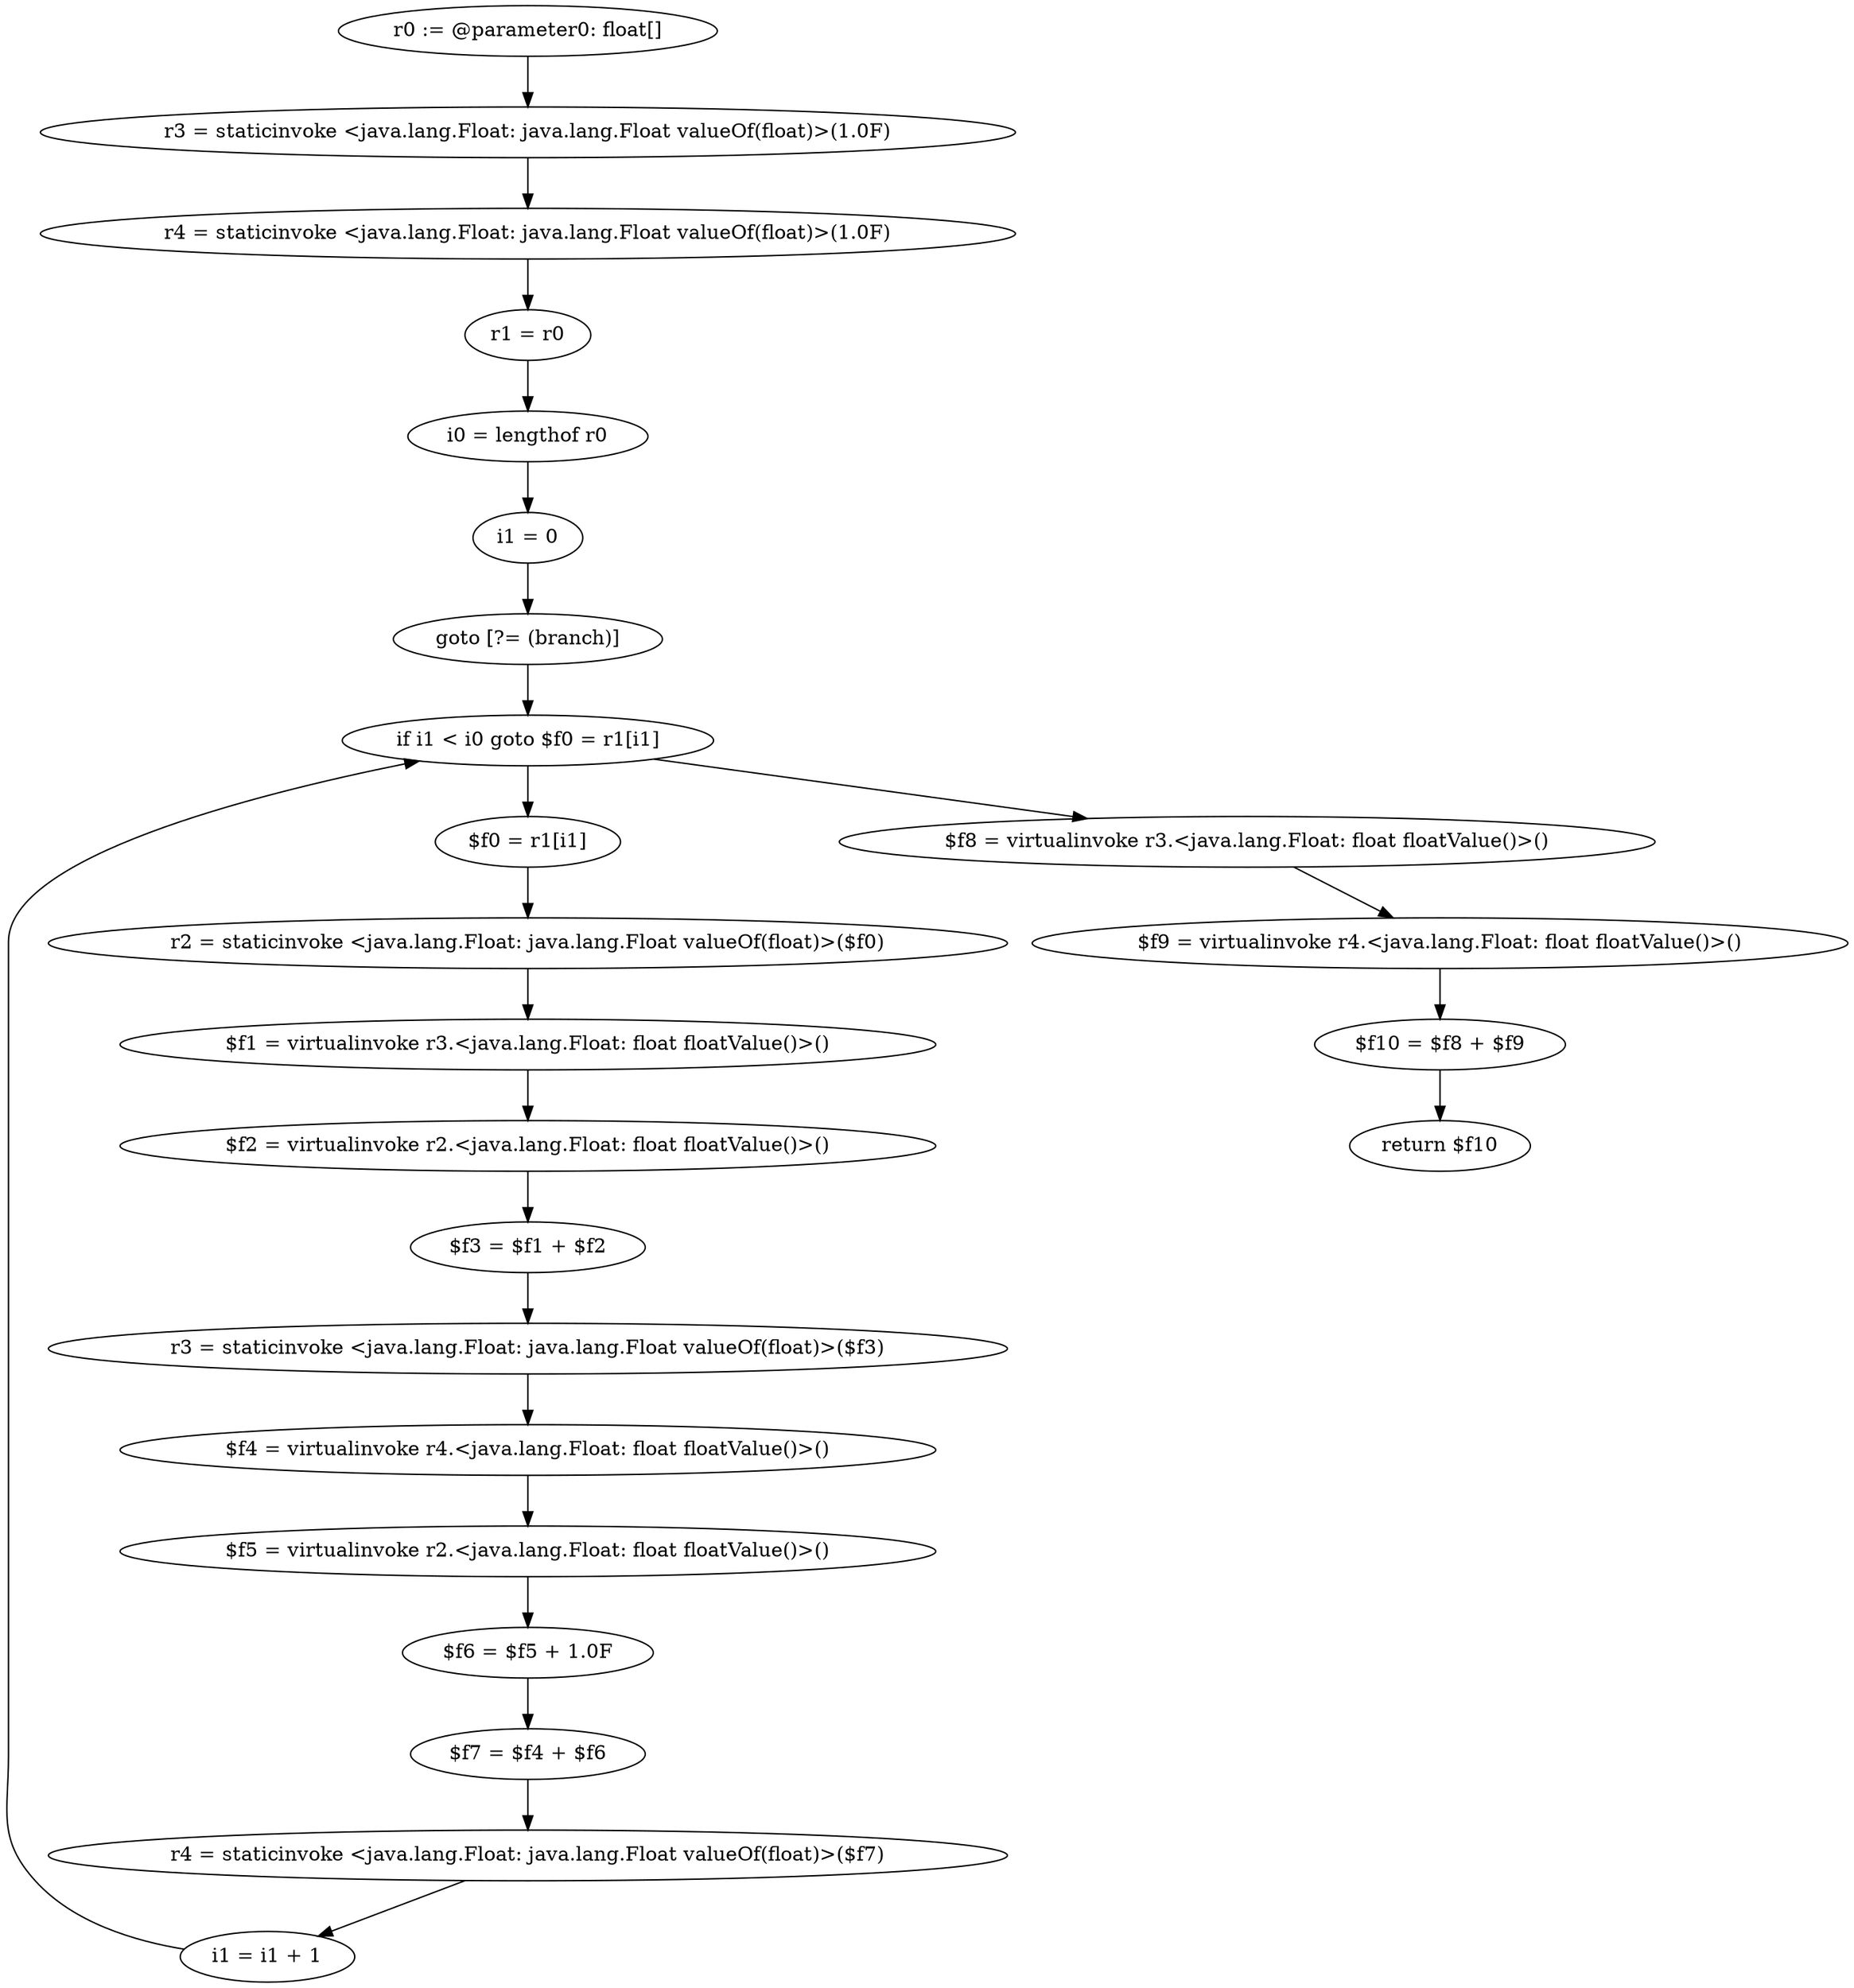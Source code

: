 digraph "unitGraph" {
    "r0 := @parameter0: float[]"
    "r3 = staticinvoke <java.lang.Float: java.lang.Float valueOf(float)>(1.0F)"
    "r4 = staticinvoke <java.lang.Float: java.lang.Float valueOf(float)>(1.0F)"
    "r1 = r0"
    "i0 = lengthof r0"
    "i1 = 0"
    "goto [?= (branch)]"
    "$f0 = r1[i1]"
    "r2 = staticinvoke <java.lang.Float: java.lang.Float valueOf(float)>($f0)"
    "$f1 = virtualinvoke r3.<java.lang.Float: float floatValue()>()"
    "$f2 = virtualinvoke r2.<java.lang.Float: float floatValue()>()"
    "$f3 = $f1 + $f2"
    "r3 = staticinvoke <java.lang.Float: java.lang.Float valueOf(float)>($f3)"
    "$f4 = virtualinvoke r4.<java.lang.Float: float floatValue()>()"
    "$f5 = virtualinvoke r2.<java.lang.Float: float floatValue()>()"
    "$f6 = $f5 + 1.0F"
    "$f7 = $f4 + $f6"
    "r4 = staticinvoke <java.lang.Float: java.lang.Float valueOf(float)>($f7)"
    "i1 = i1 + 1"
    "if i1 < i0 goto $f0 = r1[i1]"
    "$f8 = virtualinvoke r3.<java.lang.Float: float floatValue()>()"
    "$f9 = virtualinvoke r4.<java.lang.Float: float floatValue()>()"
    "$f10 = $f8 + $f9"
    "return $f10"
    "r0 := @parameter0: float[]"->"r3 = staticinvoke <java.lang.Float: java.lang.Float valueOf(float)>(1.0F)";
    "r3 = staticinvoke <java.lang.Float: java.lang.Float valueOf(float)>(1.0F)"->"r4 = staticinvoke <java.lang.Float: java.lang.Float valueOf(float)>(1.0F)";
    "r4 = staticinvoke <java.lang.Float: java.lang.Float valueOf(float)>(1.0F)"->"r1 = r0";
    "r1 = r0"->"i0 = lengthof r0";
    "i0 = lengthof r0"->"i1 = 0";
    "i1 = 0"->"goto [?= (branch)]";
    "goto [?= (branch)]"->"if i1 < i0 goto $f0 = r1[i1]";
    "$f0 = r1[i1]"->"r2 = staticinvoke <java.lang.Float: java.lang.Float valueOf(float)>($f0)";
    "r2 = staticinvoke <java.lang.Float: java.lang.Float valueOf(float)>($f0)"->"$f1 = virtualinvoke r3.<java.lang.Float: float floatValue()>()";
    "$f1 = virtualinvoke r3.<java.lang.Float: float floatValue()>()"->"$f2 = virtualinvoke r2.<java.lang.Float: float floatValue()>()";
    "$f2 = virtualinvoke r2.<java.lang.Float: float floatValue()>()"->"$f3 = $f1 + $f2";
    "$f3 = $f1 + $f2"->"r3 = staticinvoke <java.lang.Float: java.lang.Float valueOf(float)>($f3)";
    "r3 = staticinvoke <java.lang.Float: java.lang.Float valueOf(float)>($f3)"->"$f4 = virtualinvoke r4.<java.lang.Float: float floatValue()>()";
    "$f4 = virtualinvoke r4.<java.lang.Float: float floatValue()>()"->"$f5 = virtualinvoke r2.<java.lang.Float: float floatValue()>()";
    "$f5 = virtualinvoke r2.<java.lang.Float: float floatValue()>()"->"$f6 = $f5 + 1.0F";
    "$f6 = $f5 + 1.0F"->"$f7 = $f4 + $f6";
    "$f7 = $f4 + $f6"->"r4 = staticinvoke <java.lang.Float: java.lang.Float valueOf(float)>($f7)";
    "r4 = staticinvoke <java.lang.Float: java.lang.Float valueOf(float)>($f7)"->"i1 = i1 + 1";
    "i1 = i1 + 1"->"if i1 < i0 goto $f0 = r1[i1]";
    "if i1 < i0 goto $f0 = r1[i1]"->"$f8 = virtualinvoke r3.<java.lang.Float: float floatValue()>()";
    "if i1 < i0 goto $f0 = r1[i1]"->"$f0 = r1[i1]";
    "$f8 = virtualinvoke r3.<java.lang.Float: float floatValue()>()"->"$f9 = virtualinvoke r4.<java.lang.Float: float floatValue()>()";
    "$f9 = virtualinvoke r4.<java.lang.Float: float floatValue()>()"->"$f10 = $f8 + $f9";
    "$f10 = $f8 + $f9"->"return $f10";
}
